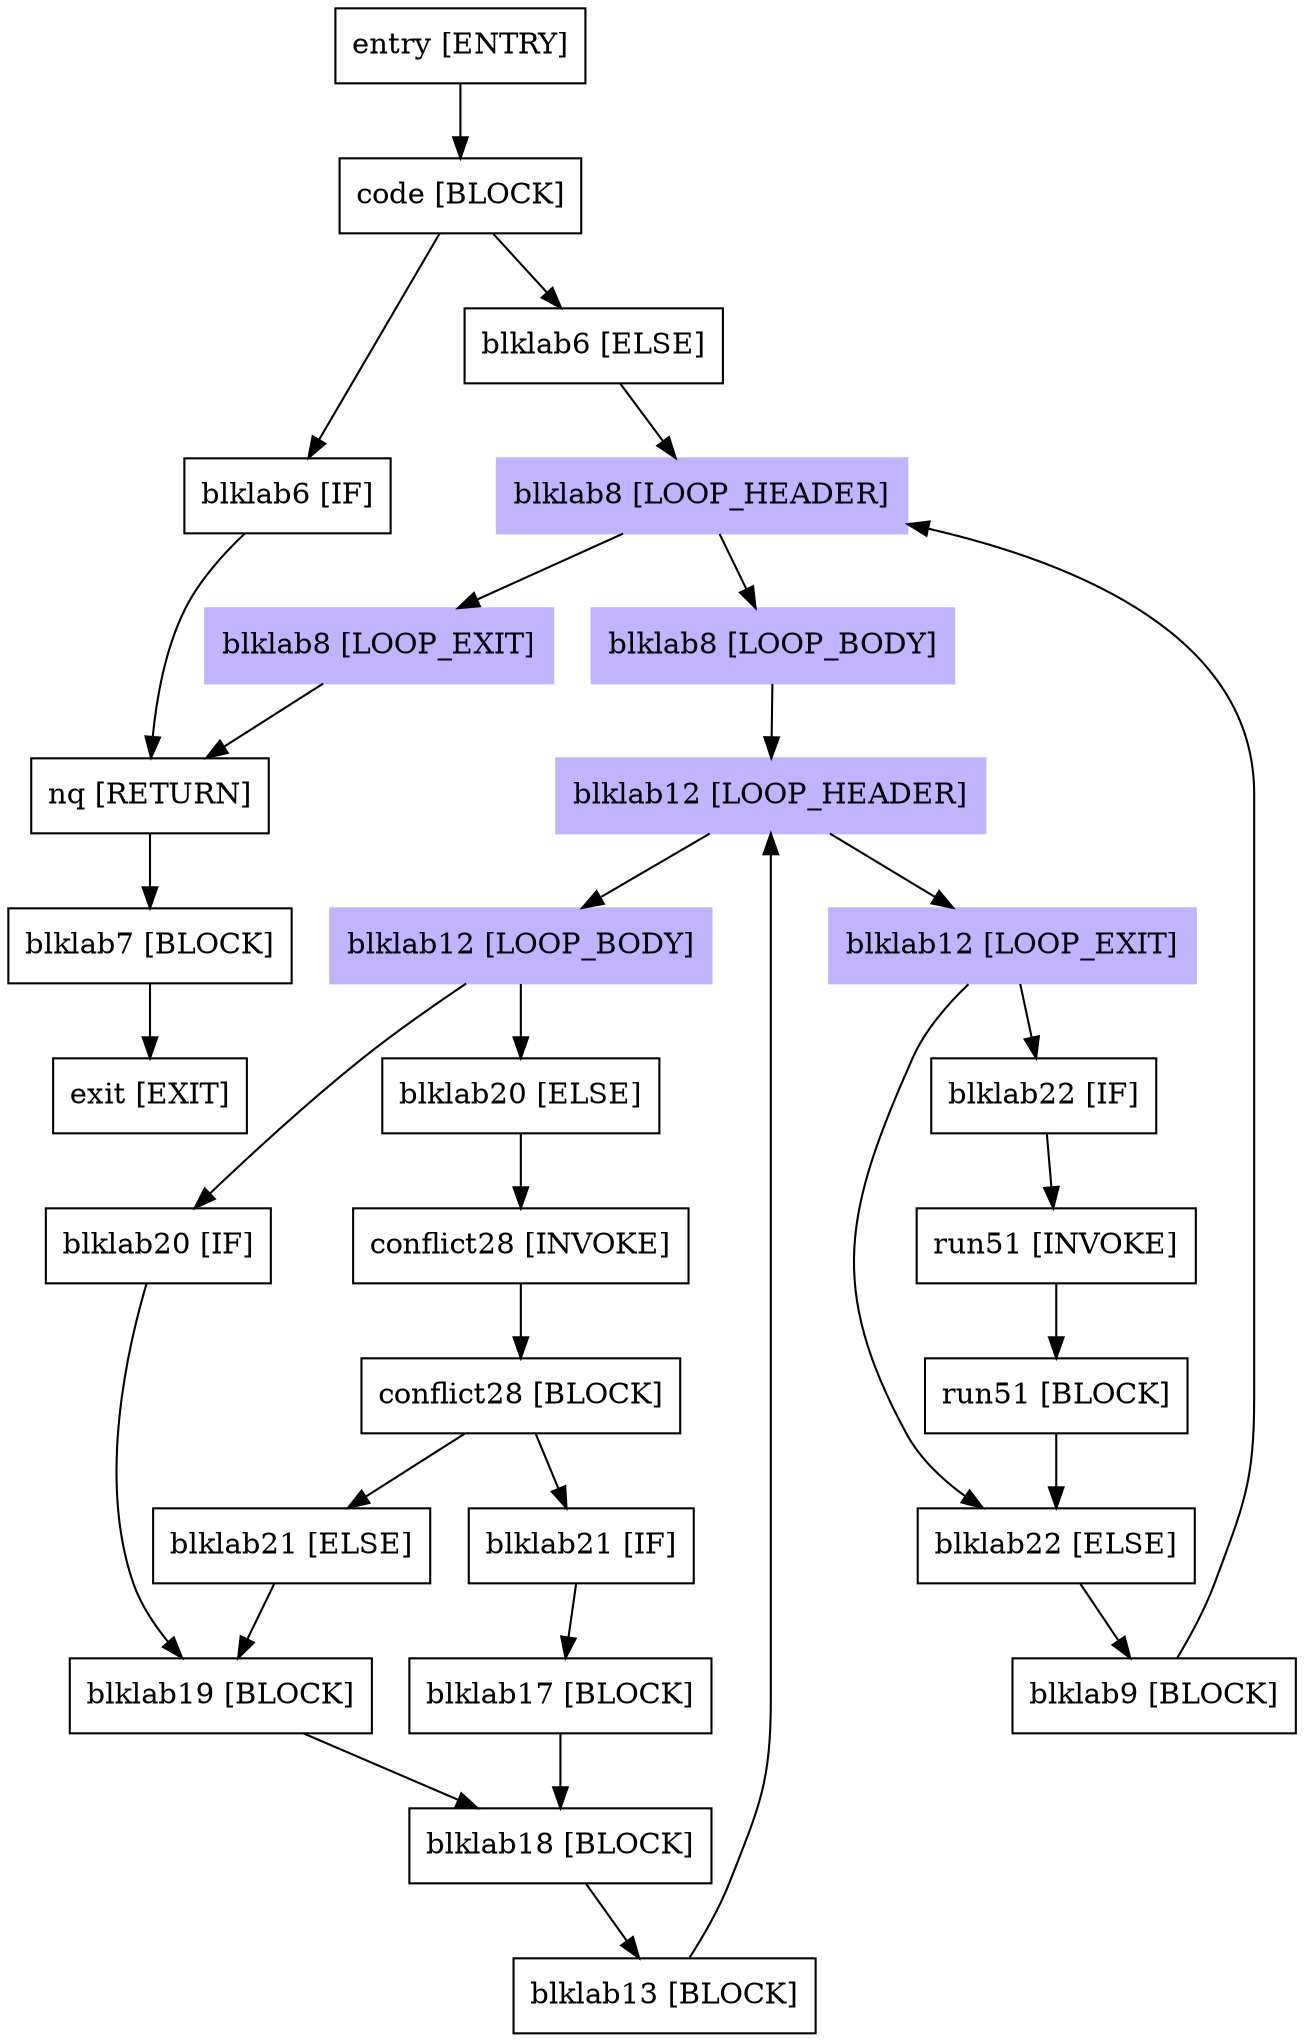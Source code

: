 digraph run{
"entry [ENTRY]"[shape=box];
"code [BLOCK]"[shape=box];
"blklab6 [IF]"[shape=box];
"blklab6 [ELSE]"[shape=box];
"nq [RETURN]"[shape=box];
"blklab7 [BLOCK]"[shape=box];
"blklab8 [LOOP_HEADER]"[shape=box,style=filled,color=".7 .3 1.0"];
"blklab8 [LOOP_BODY]"[shape=box,style=filled,color=".7 .3 1.0"];
"blklab8 [LOOP_EXIT]"[shape=box,style=filled,color=".7 .3 1.0"];
"blklab12 [LOOP_HEADER]"[shape=box,style=filled,color=".7 .3 1.0"];
"blklab12 [LOOP_BODY]"[shape=box,style=filled,color=".7 .3 1.0"];
"blklab12 [LOOP_EXIT]"[shape=box,style=filled,color=".7 .3 1.0"];
"blklab20 [IF]"[shape=box];
"blklab20 [ELSE]"[shape=box];
"blklab19 [BLOCK]"[shape=box];
"conflict28 [INVOKE]"[shape=box];
"conflict28 [BLOCK]"[shape=box];
"blklab21 [IF]"[shape=box];
"blklab21 [ELSE]"[shape=box];
"blklab17 [BLOCK]"[shape=box];
"blklab18 [BLOCK]"[shape=box];
"blklab13 [BLOCK]"[shape=box];
"blklab22 [IF]"[shape=box];
"blklab22 [ELSE]"[shape=box];
"run51 [INVOKE]"[shape=box];
"run51 [BLOCK]"[shape=box];
"blklab9 [BLOCK]"[shape=box];
"exit [EXIT]"[shape=box];
"entry [ENTRY]"->"code [BLOCK]";
"code [BLOCK]"->"blklab6 [IF]";
"code [BLOCK]"->"blklab6 [ELSE]";
"blklab6 [IF]"->"nq [RETURN]";
"blklab6 [ELSE]"->"blklab8 [LOOP_HEADER]";
"nq [RETURN]"->"blklab7 [BLOCK]";
"blklab7 [BLOCK]"->"exit [EXIT]";
"blklab8 [LOOP_HEADER]"->"blklab8 [LOOP_BODY]";
"blklab8 [LOOP_HEADER]"->"blklab8 [LOOP_EXIT]";
"blklab8 [LOOP_BODY]"->"blklab12 [LOOP_HEADER]";
"blklab8 [LOOP_EXIT]"->"nq [RETURN]";
"blklab12 [LOOP_HEADER]"->"blklab12 [LOOP_BODY]";
"blklab12 [LOOP_HEADER]"->"blklab12 [LOOP_EXIT]";
"blklab12 [LOOP_BODY]"->"blklab20 [IF]";
"blklab12 [LOOP_BODY]"->"blklab20 [ELSE]";
"blklab12 [LOOP_EXIT]"->"blklab22 [IF]";
"blklab12 [LOOP_EXIT]"->"blklab22 [ELSE]";
"blklab20 [IF]"->"blklab19 [BLOCK]";
"blklab20 [ELSE]"->"conflict28 [INVOKE]";
"blklab19 [BLOCK]"->"blklab18 [BLOCK]";
"conflict28 [INVOKE]"->"conflict28 [BLOCK]";
"conflict28 [BLOCK]"->"blklab21 [IF]";
"conflict28 [BLOCK]"->"blklab21 [ELSE]";
"blklab21 [IF]"->"blklab17 [BLOCK]";
"blklab21 [ELSE]"->"blklab19 [BLOCK]";
"blklab17 [BLOCK]"->"blklab18 [BLOCK]";
"blklab18 [BLOCK]"->"blklab13 [BLOCK]";
"blklab13 [BLOCK]"->"blklab12 [LOOP_HEADER]";
"blklab22 [IF]"->"run51 [INVOKE]";
"blklab22 [ELSE]"->"blklab9 [BLOCK]";
"run51 [INVOKE]"->"run51 [BLOCK]";
"run51 [BLOCK]"->"blklab22 [ELSE]";
"blklab9 [BLOCK]"->"blklab8 [LOOP_HEADER]";

}
